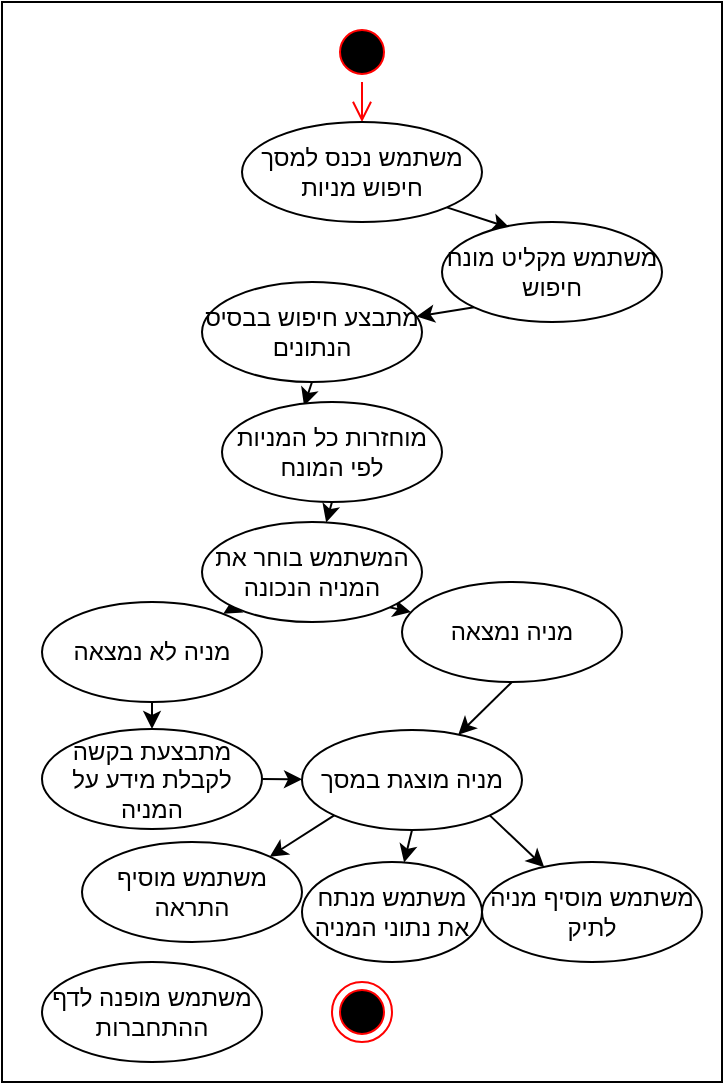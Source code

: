 <mxfile>
    <diagram id="t-pR-vpe7BRYgETryKmX" name="Page-1">
        <mxGraphModel dx="1245" dy="1176" grid="1" gridSize="10" guides="1" tooltips="1" connect="1" arrows="1" fold="1" page="1" pageScale="1" pageWidth="827" pageHeight="1169" math="0" shadow="0">
            <root>
                <mxCell id="0"/>
                <mxCell id="1" parent="0"/>
                <mxCell id="2" value="" style="html=1;dashed=0;whitespace=wrap;" vertex="1" parent="1">
                    <mxGeometry x="140" y="100" width="360" height="540" as="geometry"/>
                </mxCell>
                <mxCell id="3" value="" style="ellipse;html=1;shape=startState;fillColor=#000000;strokeColor=#ff0000;" vertex="1" parent="1">
                    <mxGeometry x="305" y="110" width="30" height="30" as="geometry"/>
                </mxCell>
                <mxCell id="4" value="" style="edgeStyle=orthogonalEdgeStyle;html=1;verticalAlign=bottom;endArrow=open;endSize=8;strokeColor=#ff0000;entryX=0.5;entryY=0;entryDx=0;entryDy=0;" edge="1" source="3" parent="1" target="6">
                    <mxGeometry relative="1" as="geometry">
                        <mxPoint x="325" y="220" as="targetPoint"/>
                    </mxGeometry>
                </mxCell>
                <mxCell id="5" value="" style="ellipse;html=1;shape=endState;fillColor=#000000;strokeColor=#ff0000;" vertex="1" parent="1">
                    <mxGeometry x="305" y="590" width="30" height="30" as="geometry"/>
                </mxCell>
                <mxCell id="21" style="edgeStyle=none;html=1;exitX=1;exitY=1;exitDx=0;exitDy=0;entryX=0.309;entryY=0.06;entryDx=0;entryDy=0;entryPerimeter=0;" edge="1" parent="1" source="6" target="8">
                    <mxGeometry relative="1" as="geometry"/>
                </mxCell>
                <mxCell id="6" value="משתמש נכנס למסך חיפוש מניות" style="ellipse;whiteSpace=wrap;html=1;" vertex="1" parent="1">
                    <mxGeometry x="260" y="160" width="120" height="50" as="geometry"/>
                </mxCell>
                <mxCell id="22" style="edgeStyle=none;html=1;exitX=0;exitY=1;exitDx=0;exitDy=0;" edge="1" parent="1" source="8" target="9">
                    <mxGeometry relative="1" as="geometry"/>
                </mxCell>
                <mxCell id="8" value="משתמש מקליט מונח חיפוש" style="ellipse;whiteSpace=wrap;html=1;" vertex="1" parent="1">
                    <mxGeometry x="360" y="210" width="110" height="50" as="geometry"/>
                </mxCell>
                <mxCell id="23" style="edgeStyle=none;html=1;exitX=0.5;exitY=1;exitDx=0;exitDy=0;entryX=0.373;entryY=0.04;entryDx=0;entryDy=0;entryPerimeter=0;" edge="1" parent="1" source="9" target="14">
                    <mxGeometry relative="1" as="geometry"/>
                </mxCell>
                <mxCell id="9" value="מתבצע חיפוש בבסיס הנתונים" style="ellipse;whiteSpace=wrap;html=1;" vertex="1" parent="1">
                    <mxGeometry x="240" y="240" width="110" height="50" as="geometry"/>
                </mxCell>
                <mxCell id="28" style="edgeStyle=none;html=1;exitX=0.5;exitY=1;exitDx=0;exitDy=0;" edge="1" parent="1" source="10" target="12">
                    <mxGeometry relative="1" as="geometry"/>
                </mxCell>
                <mxCell id="10" value="מניה נמצאה" style="ellipse;whiteSpace=wrap;html=1;" vertex="1" parent="1">
                    <mxGeometry x="340" y="390" width="110" height="50" as="geometry"/>
                </mxCell>
                <mxCell id="27" style="edgeStyle=none;html=1;exitX=0.5;exitY=1;exitDx=0;exitDy=0;" edge="1" parent="1" source="11" target="13">
                    <mxGeometry relative="1" as="geometry"/>
                </mxCell>
                <mxCell id="11" value="מניה לא נמצאה" style="ellipse;whiteSpace=wrap;html=1;" vertex="1" parent="1">
                    <mxGeometry x="160" y="400" width="110" height="50" as="geometry"/>
                </mxCell>
                <mxCell id="30" style="edgeStyle=none;html=1;exitX=0;exitY=1;exitDx=0;exitDy=0;entryX=1;entryY=0;entryDx=0;entryDy=0;" edge="1" parent="1" source="12" target="16">
                    <mxGeometry relative="1" as="geometry"/>
                </mxCell>
                <mxCell id="31" style="edgeStyle=none;html=1;exitX=1;exitY=1;exitDx=0;exitDy=0;" edge="1" parent="1" source="12" target="17">
                    <mxGeometry relative="1" as="geometry"/>
                </mxCell>
                <mxCell id="33" style="edgeStyle=none;html=1;exitX=0.5;exitY=1;exitDx=0;exitDy=0;" edge="1" parent="1" source="12" target="32">
                    <mxGeometry relative="1" as="geometry"/>
                </mxCell>
                <mxCell id="12" value="מניה מוצגת במסך" style="ellipse;whiteSpace=wrap;html=1;" vertex="1" parent="1">
                    <mxGeometry x="290" y="464" width="110" height="50" as="geometry"/>
                </mxCell>
                <mxCell id="29" style="edgeStyle=none;html=1;exitX=1;exitY=0.5;exitDx=0;exitDy=0;" edge="1" parent="1" source="13" target="12">
                    <mxGeometry relative="1" as="geometry"/>
                </mxCell>
                <mxCell id="13" value="מתבצעת בקשה לקבלת מידע על המניה" style="ellipse;whiteSpace=wrap;html=1;" vertex="1" parent="1">
                    <mxGeometry x="160" y="463.5" width="110" height="50" as="geometry"/>
                </mxCell>
                <mxCell id="24" style="edgeStyle=none;html=1;exitX=0.5;exitY=1;exitDx=0;exitDy=0;" edge="1" parent="1" source="14" target="15">
                    <mxGeometry relative="1" as="geometry"/>
                </mxCell>
                <mxCell id="14" value="מוחזרות כל המניות לפי המונח" style="ellipse;whiteSpace=wrap;html=1;" vertex="1" parent="1">
                    <mxGeometry x="250" y="300" width="110" height="50" as="geometry"/>
                </mxCell>
                <mxCell id="25" style="edgeStyle=none;html=1;exitX=1;exitY=1;exitDx=0;exitDy=0;" edge="1" parent="1" source="15" target="10">
                    <mxGeometry relative="1" as="geometry"/>
                </mxCell>
                <mxCell id="26" style="edgeStyle=none;html=1;exitX=0;exitY=1;exitDx=0;exitDy=0;" edge="1" parent="1" source="15" target="11">
                    <mxGeometry relative="1" as="geometry"/>
                </mxCell>
                <mxCell id="15" value="המשתמש בוחר את המניה הנכונה" style="ellipse;whiteSpace=wrap;html=1;" vertex="1" parent="1">
                    <mxGeometry x="240" y="360" width="110" height="50" as="geometry"/>
                </mxCell>
                <mxCell id="16" value="משתמש מוסיף התראה" style="ellipse;whiteSpace=wrap;html=1;" vertex="1" parent="1">
                    <mxGeometry x="180" y="520" width="110" height="50" as="geometry"/>
                </mxCell>
                <mxCell id="17" value="משתמש מוסיף מניה לתיק" style="ellipse;whiteSpace=wrap;html=1;" vertex="1" parent="1">
                    <mxGeometry x="380" y="530" width="110" height="50" as="geometry"/>
                </mxCell>
                <mxCell id="18" value="משתמש מופנה לדף ההתחברות" style="ellipse;whiteSpace=wrap;html=1;" vertex="1" parent="1">
                    <mxGeometry x="160" y="580" width="110" height="50" as="geometry"/>
                </mxCell>
                <mxCell id="32" value="משתמש מנתח את נתוני המניה" style="ellipse;whiteSpace=wrap;html=1;" vertex="1" parent="1">
                    <mxGeometry x="290" y="530" width="90" height="50" as="geometry"/>
                </mxCell>
            </root>
        </mxGraphModel>
    </diagram>
</mxfile>
